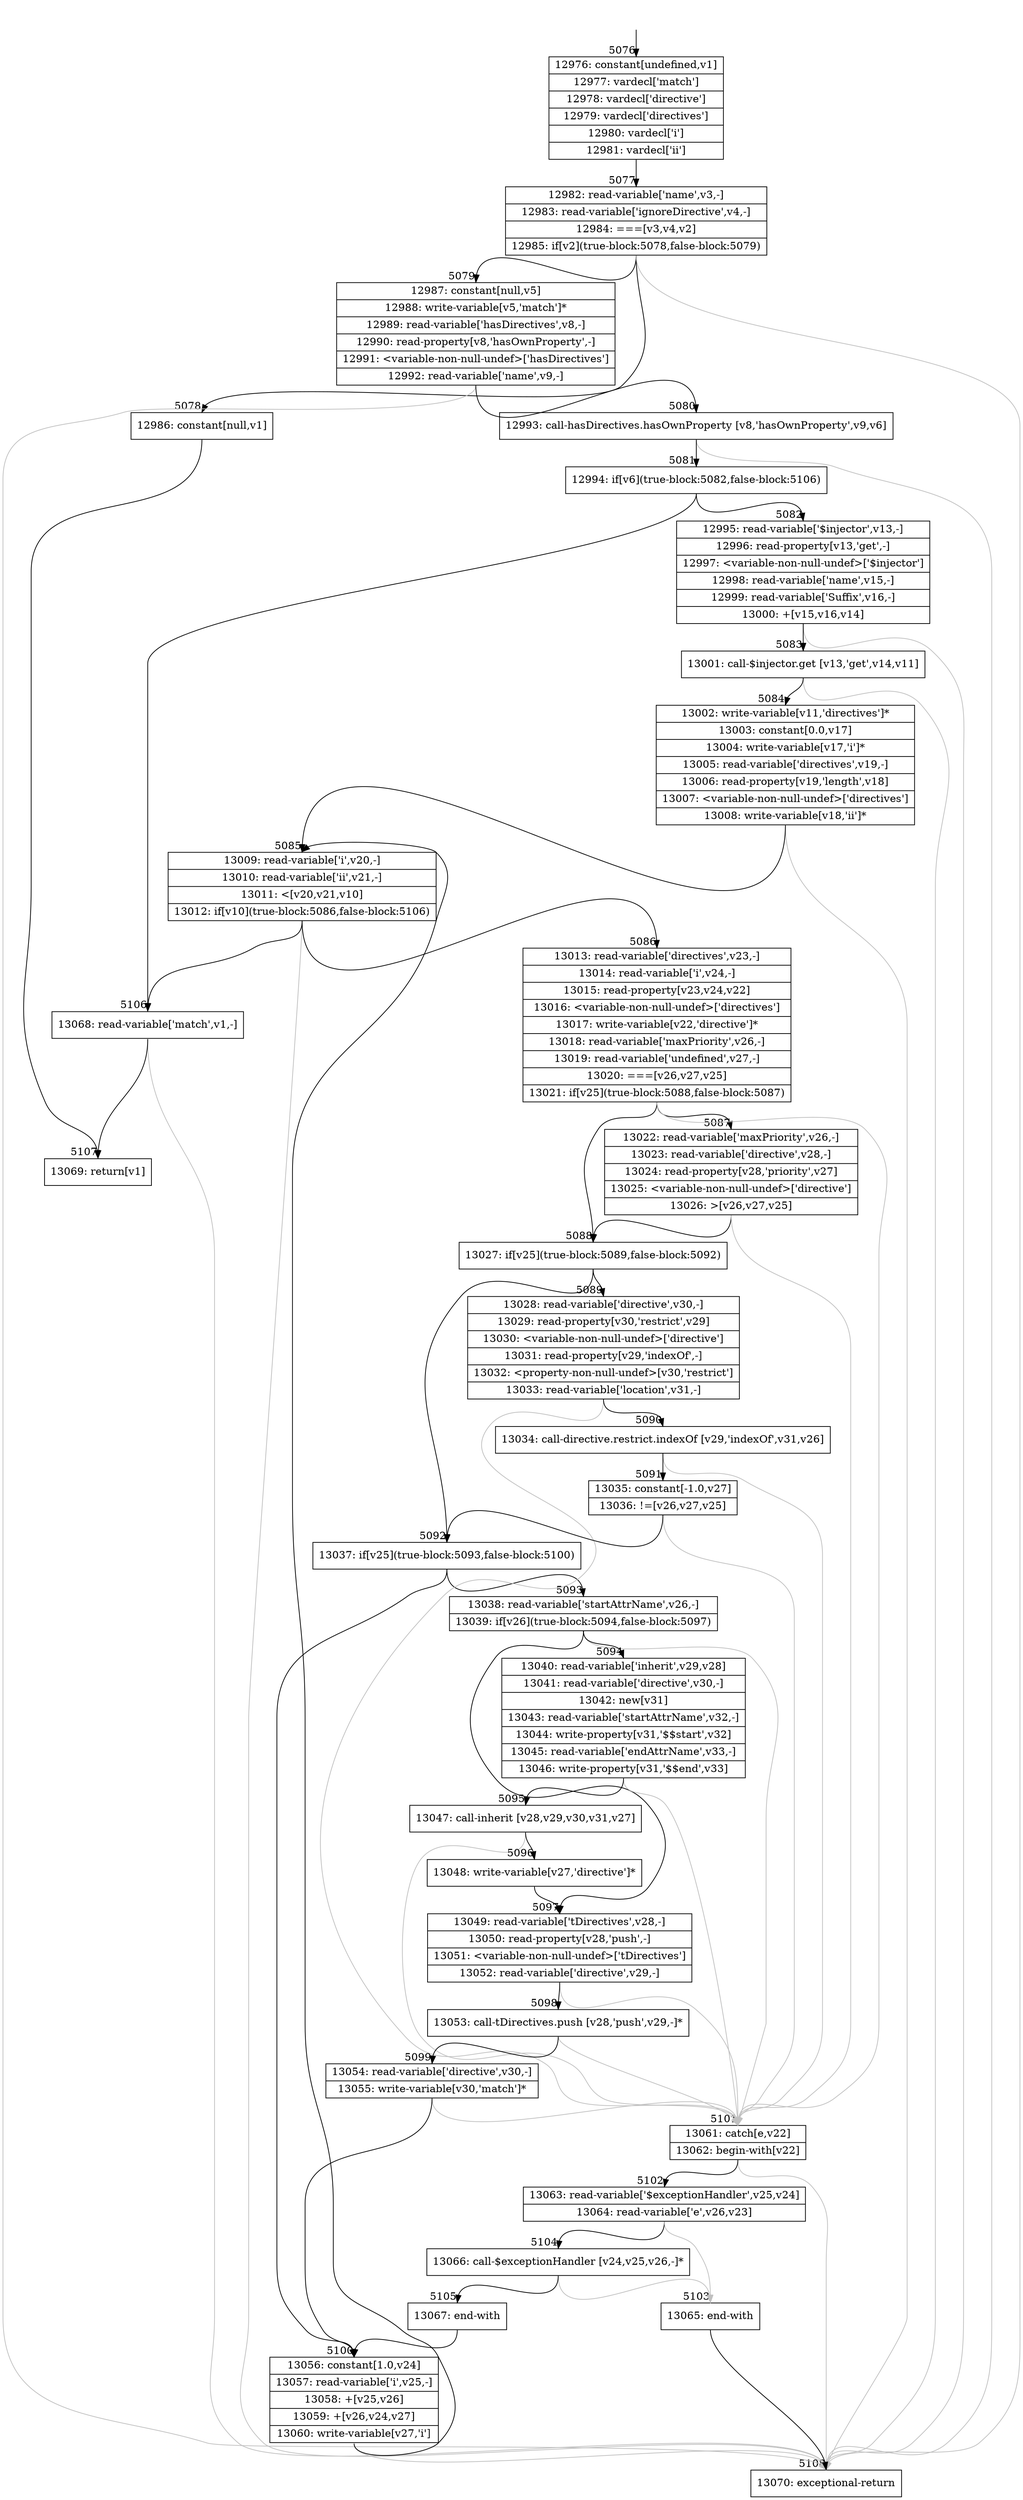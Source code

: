 digraph {
rankdir="TD"
BB_entry381[shape=none,label=""];
BB_entry381 -> BB5076 [tailport=s, headport=n, headlabel="    5076"]
BB5076 [shape=record label="{12976: constant[undefined,v1]|12977: vardecl['match']|12978: vardecl['directive']|12979: vardecl['directives']|12980: vardecl['i']|12981: vardecl['ii']}" ] 
BB5076 -> BB5077 [tailport=s, headport=n, headlabel="      5077"]
BB5077 [shape=record label="{12982: read-variable['name',v3,-]|12983: read-variable['ignoreDirective',v4,-]|12984: ===[v3,v4,v2]|12985: if[v2](true-block:5078,false-block:5079)}" ] 
BB5077 -> BB5078 [tailport=s, headport=n, headlabel="      5078"]
BB5077 -> BB5079 [tailport=s, headport=n, headlabel="      5079"]
BB5077 -> BB5108 [tailport=s, headport=n, color=gray, headlabel="      5108"]
BB5078 [shape=record label="{12986: constant[null,v1]}" ] 
BB5078 -> BB5107 [tailport=s, headport=n, headlabel="      5107"]
BB5079 [shape=record label="{12987: constant[null,v5]|12988: write-variable[v5,'match']*|12989: read-variable['hasDirectives',v8,-]|12990: read-property[v8,'hasOwnProperty',-]|12991: \<variable-non-null-undef\>['hasDirectives']|12992: read-variable['name',v9,-]}" ] 
BB5079 -> BB5080 [tailport=s, headport=n, headlabel="      5080"]
BB5079 -> BB5108 [tailport=s, headport=n, color=gray]
BB5080 [shape=record label="{12993: call-hasDirectives.hasOwnProperty [v8,'hasOwnProperty',v9,v6]}" ] 
BB5080 -> BB5081 [tailport=s, headport=n, headlabel="      5081"]
BB5080 -> BB5108 [tailport=s, headport=n, color=gray]
BB5081 [shape=record label="{12994: if[v6](true-block:5082,false-block:5106)}" ] 
BB5081 -> BB5082 [tailport=s, headport=n, headlabel="      5082"]
BB5081 -> BB5106 [tailport=s, headport=n, headlabel="      5106"]
BB5082 [shape=record label="{12995: read-variable['$injector',v13,-]|12996: read-property[v13,'get',-]|12997: \<variable-non-null-undef\>['$injector']|12998: read-variable['name',v15,-]|12999: read-variable['Suffix',v16,-]|13000: +[v15,v16,v14]}" ] 
BB5082 -> BB5083 [tailport=s, headport=n, headlabel="      5083"]
BB5082 -> BB5108 [tailport=s, headport=n, color=gray]
BB5083 [shape=record label="{13001: call-$injector.get [v13,'get',v14,v11]}" ] 
BB5083 -> BB5084 [tailport=s, headport=n, headlabel="      5084"]
BB5083 -> BB5108 [tailport=s, headport=n, color=gray]
BB5084 [shape=record label="{13002: write-variable[v11,'directives']*|13003: constant[0.0,v17]|13004: write-variable[v17,'i']*|13005: read-variable['directives',v19,-]|13006: read-property[v19,'length',v18]|13007: \<variable-non-null-undef\>['directives']|13008: write-variable[v18,'ii']*}" ] 
BB5084 -> BB5085 [tailport=s, headport=n, headlabel="      5085"]
BB5084 -> BB5108 [tailport=s, headport=n, color=gray]
BB5085 [shape=record label="{13009: read-variable['i',v20,-]|13010: read-variable['ii',v21,-]|13011: \<[v20,v21,v10]|13012: if[v10](true-block:5086,false-block:5106)}" ] 
BB5085 -> BB5086 [tailport=s, headport=n, headlabel="      5086"]
BB5085 -> BB5106 [tailport=s, headport=n]
BB5085 -> BB5108 [tailport=s, headport=n, color=gray]
BB5086 [shape=record label="{13013: read-variable['directives',v23,-]|13014: read-variable['i',v24,-]|13015: read-property[v23,v24,v22]|13016: \<variable-non-null-undef\>['directives']|13017: write-variable[v22,'directive']*|13018: read-variable['maxPriority',v26,-]|13019: read-variable['undefined',v27,-]|13020: ===[v26,v27,v25]|13021: if[v25](true-block:5088,false-block:5087)}" ] 
BB5086 -> BB5088 [tailport=s, headport=n, headlabel="      5088"]
BB5086 -> BB5087 [tailport=s, headport=n, headlabel="      5087"]
BB5086 -> BB5101 [tailport=s, headport=n, color=gray, headlabel="      5101"]
BB5087 [shape=record label="{13022: read-variable['maxPriority',v26,-]|13023: read-variable['directive',v28,-]|13024: read-property[v28,'priority',v27]|13025: \<variable-non-null-undef\>['directive']|13026: \>[v26,v27,v25]}" ] 
BB5087 -> BB5088 [tailport=s, headport=n]
BB5087 -> BB5101 [tailport=s, headport=n, color=gray]
BB5088 [shape=record label="{13027: if[v25](true-block:5089,false-block:5092)}" ] 
BB5088 -> BB5092 [tailport=s, headport=n, headlabel="      5092"]
BB5088 -> BB5089 [tailport=s, headport=n, headlabel="      5089"]
BB5089 [shape=record label="{13028: read-variable['directive',v30,-]|13029: read-property[v30,'restrict',v29]|13030: \<variable-non-null-undef\>['directive']|13031: read-property[v29,'indexOf',-]|13032: \<property-non-null-undef\>[v30,'restrict']|13033: read-variable['location',v31,-]}" ] 
BB5089 -> BB5090 [tailport=s, headport=n, headlabel="      5090"]
BB5089 -> BB5101 [tailport=s, headport=n, color=gray]
BB5090 [shape=record label="{13034: call-directive.restrict.indexOf [v29,'indexOf',v31,v26]}" ] 
BB5090 -> BB5091 [tailport=s, headport=n, headlabel="      5091"]
BB5090 -> BB5101 [tailport=s, headport=n, color=gray]
BB5091 [shape=record label="{13035: constant[-1.0,v27]|13036: !=[v26,v27,v25]}" ] 
BB5091 -> BB5092 [tailport=s, headport=n]
BB5091 -> BB5101 [tailport=s, headport=n, color=gray]
BB5092 [shape=record label="{13037: if[v25](true-block:5093,false-block:5100)}" ] 
BB5092 -> BB5093 [tailport=s, headport=n, headlabel="      5093"]
BB5092 -> BB5100 [tailport=s, headport=n, headlabel="      5100"]
BB5093 [shape=record label="{13038: read-variable['startAttrName',v26,-]|13039: if[v26](true-block:5094,false-block:5097)}" ] 
BB5093 -> BB5094 [tailport=s, headport=n, headlabel="      5094"]
BB5093 -> BB5097 [tailport=s, headport=n, headlabel="      5097"]
BB5093 -> BB5101 [tailport=s, headport=n, color=gray]
BB5094 [shape=record label="{13040: read-variable['inherit',v29,v28]|13041: read-variable['directive',v30,-]|13042: new[v31]|13043: read-variable['startAttrName',v32,-]|13044: write-property[v31,'$$start',v32]|13045: read-variable['endAttrName',v33,-]|13046: write-property[v31,'$$end',v33]}" ] 
BB5094 -> BB5095 [tailport=s, headport=n, headlabel="      5095"]
BB5094 -> BB5101 [tailport=s, headport=n, color=gray]
BB5095 [shape=record label="{13047: call-inherit [v28,v29,v30,v31,v27]}" ] 
BB5095 -> BB5096 [tailport=s, headport=n, headlabel="      5096"]
BB5095 -> BB5101 [tailport=s, headport=n, color=gray]
BB5096 [shape=record label="{13048: write-variable[v27,'directive']*}" ] 
BB5096 -> BB5097 [tailport=s, headport=n]
BB5097 [shape=record label="{13049: read-variable['tDirectives',v28,-]|13050: read-property[v28,'push',-]|13051: \<variable-non-null-undef\>['tDirectives']|13052: read-variable['directive',v29,-]}" ] 
BB5097 -> BB5098 [tailport=s, headport=n, headlabel="      5098"]
BB5097 -> BB5101 [tailport=s, headport=n, color=gray]
BB5098 [shape=record label="{13053: call-tDirectives.push [v28,'push',v29,-]*}" ] 
BB5098 -> BB5099 [tailport=s, headport=n, headlabel="      5099"]
BB5098 -> BB5101 [tailport=s, headport=n, color=gray]
BB5099 [shape=record label="{13054: read-variable['directive',v30,-]|13055: write-variable[v30,'match']*}" ] 
BB5099 -> BB5100 [tailport=s, headport=n]
BB5099 -> BB5101 [tailport=s, headport=n, color=gray]
BB5100 [shape=record label="{13056: constant[1.0,v24]|13057: read-variable['i',v25,-]|13058: +[v25,v26]|13059: +[v26,v24,v27]|13060: write-variable[v27,'i']}" ] 
BB5100 -> BB5085 [tailport=s, headport=n]
BB5100 -> BB5108 [tailport=s, headport=n, color=gray]
BB5101 [shape=record label="{13061: catch[e,v22]|13062: begin-with[v22]}" ] 
BB5101 -> BB5102 [tailport=s, headport=n, headlabel="      5102"]
BB5101 -> BB5108 [tailport=s, headport=n, color=gray]
BB5102 [shape=record label="{13063: read-variable['$exceptionHandler',v25,v24]|13064: read-variable['e',v26,v23]}" ] 
BB5102 -> BB5104 [tailport=s, headport=n, headlabel="      5104"]
BB5102 -> BB5103 [tailport=s, headport=n, color=gray, headlabel="      5103"]
BB5103 [shape=record label="{13065: end-with}" ] 
BB5103 -> BB5108 [tailport=s, headport=n]
BB5104 [shape=record label="{13066: call-$exceptionHandler [v24,v25,v26,-]*}" ] 
BB5104 -> BB5105 [tailport=s, headport=n, headlabel="      5105"]
BB5104 -> BB5103 [tailport=s, headport=n, color=gray]
BB5105 [shape=record label="{13067: end-with}" ] 
BB5105 -> BB5100 [tailport=s, headport=n]
BB5106 [shape=record label="{13068: read-variable['match',v1,-]}" ] 
BB5106 -> BB5107 [tailport=s, headport=n]
BB5106 -> BB5108 [tailport=s, headport=n, color=gray]
BB5107 [shape=record label="{13069: return[v1]}" ] 
BB5108 [shape=record label="{13070: exceptional-return}" ] 
//#$~ 8225
}
